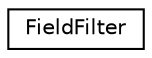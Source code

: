digraph "Graphical Class Hierarchy"
{
 // INTERACTIVE_SVG=YES
  edge [fontname="Helvetica",fontsize="10",labelfontname="Helvetica",labelfontsize="10"];
  node [fontname="Helvetica",fontsize="10",shape=record];
  rankdir="LR";
  Node1 [label="FieldFilter",height=0.2,width=0.4,color="black", fillcolor="white", style="filled",URL="$d7/d00/class_field_filter.html"];
}
